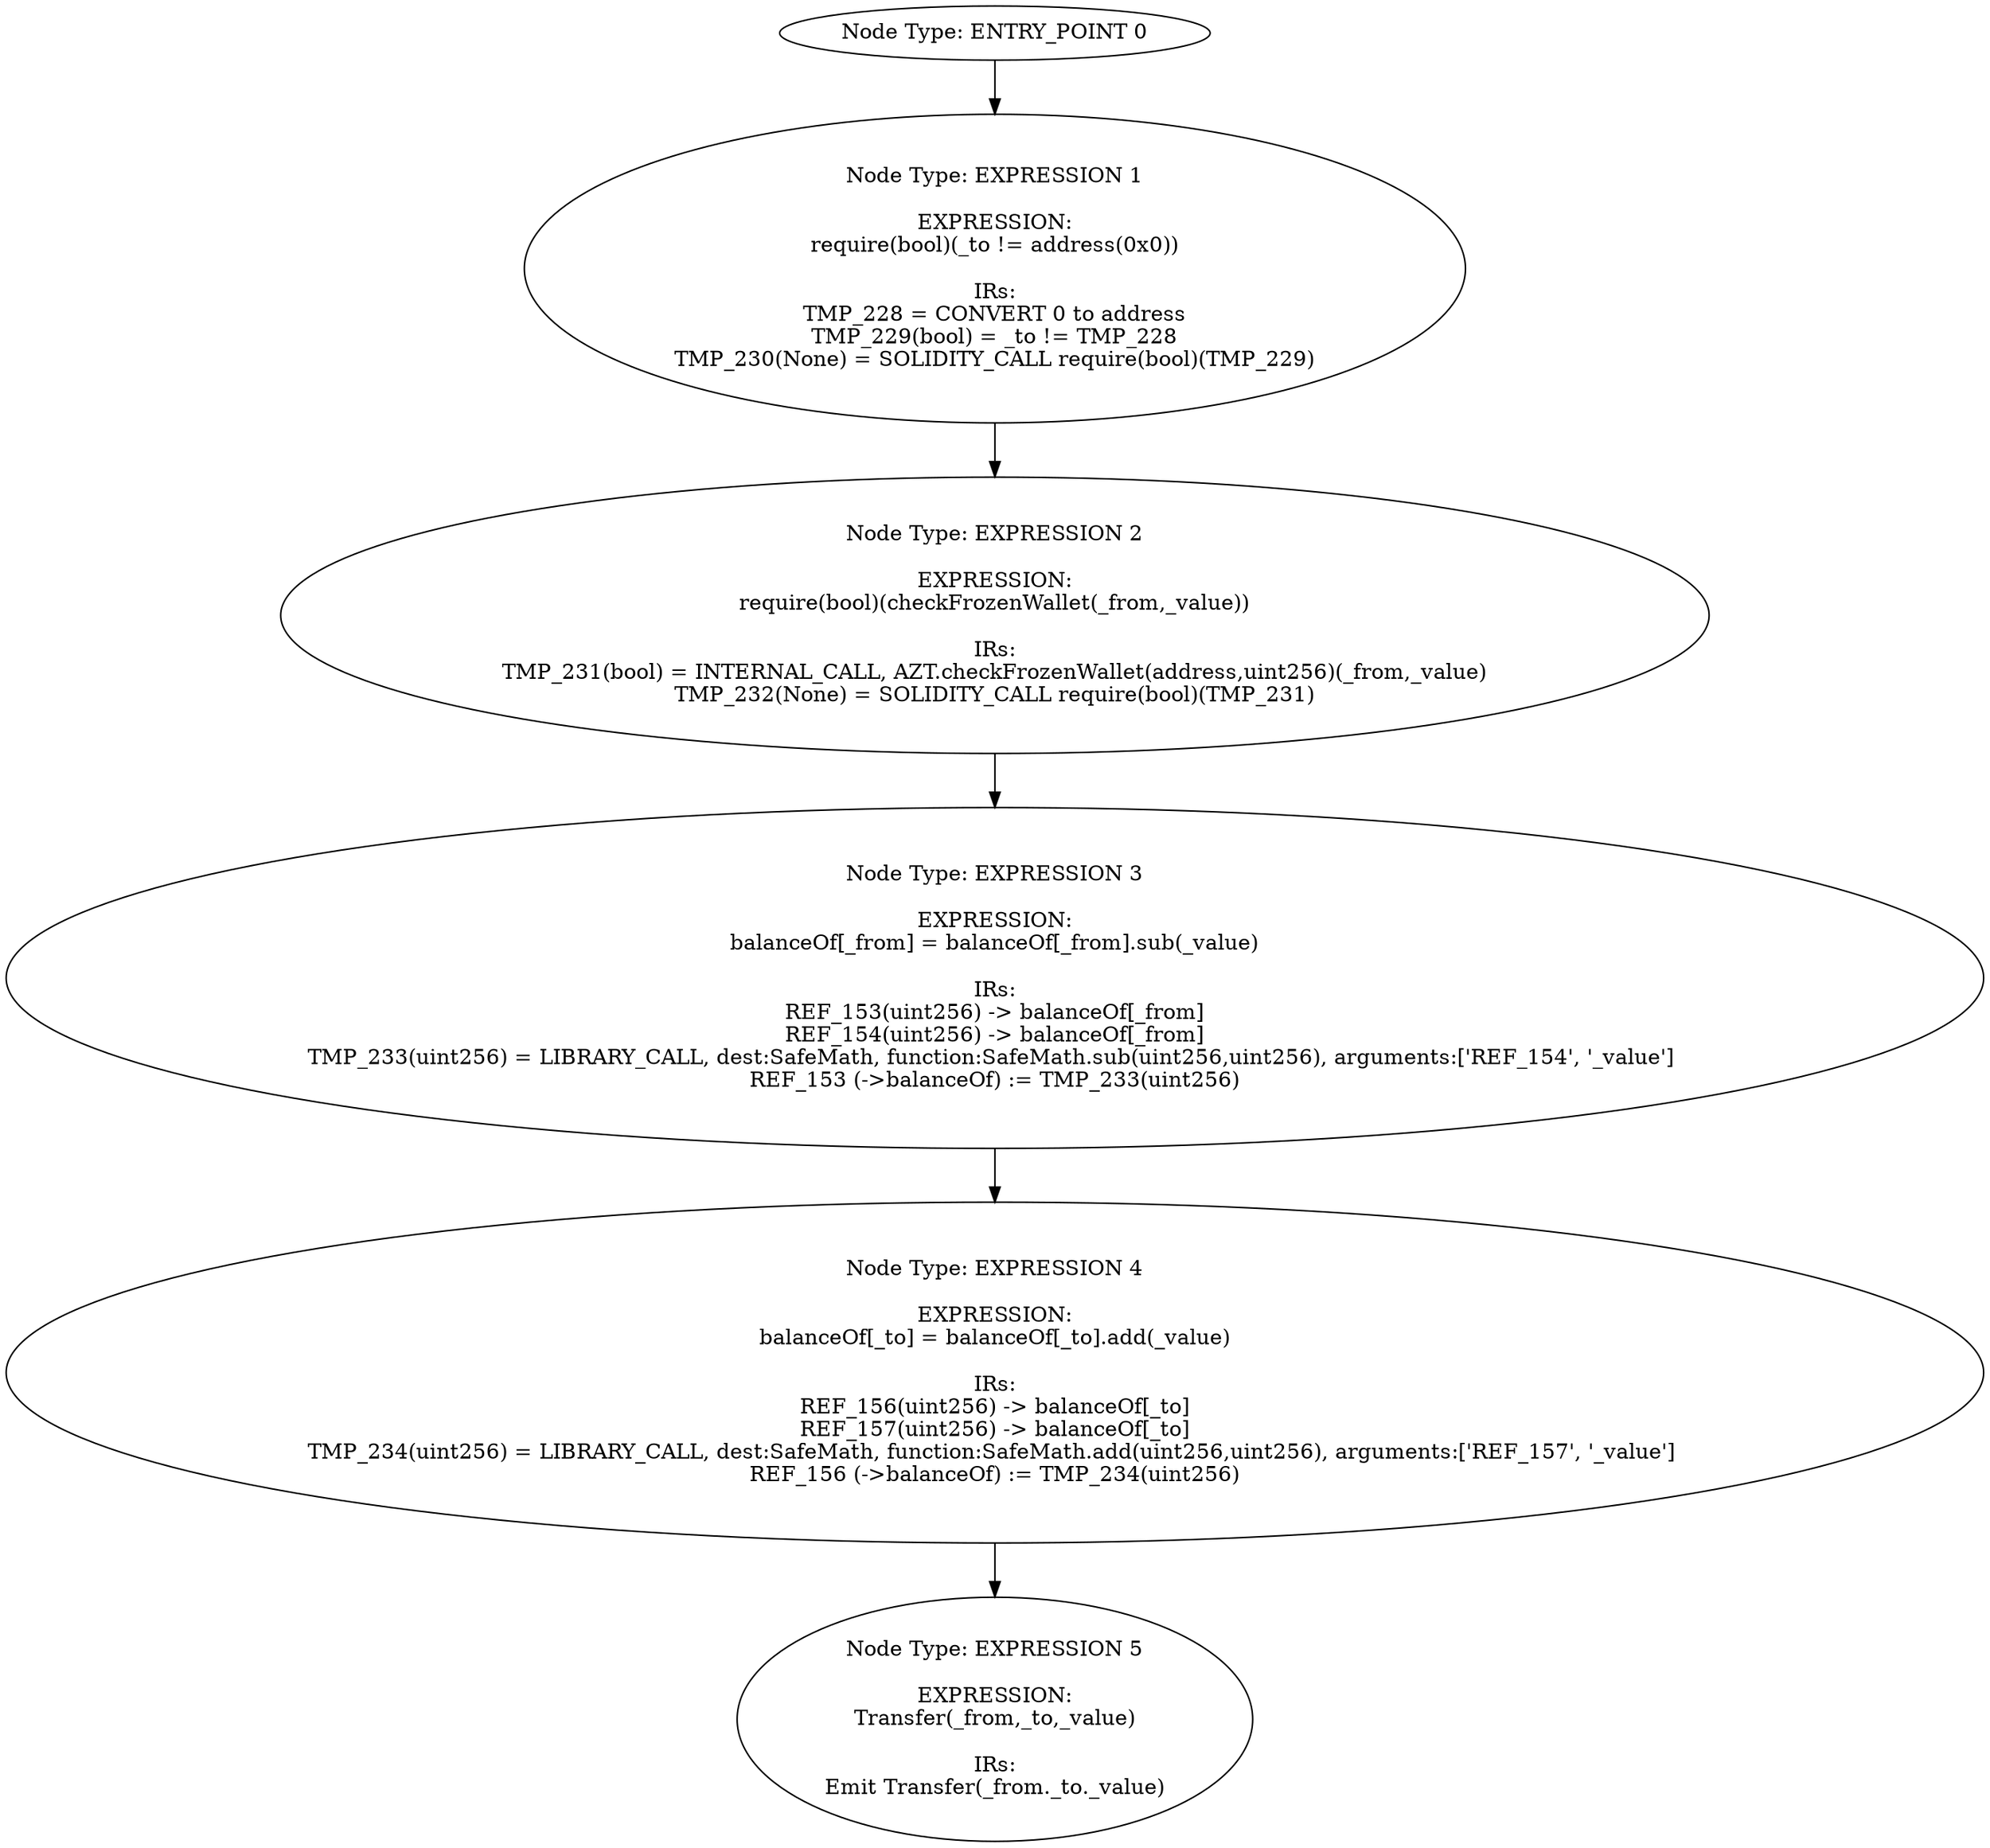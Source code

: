 digraph{
0[label="Node Type: ENTRY_POINT 0
"];
0->1;
1[label="Node Type: EXPRESSION 1

EXPRESSION:
require(bool)(_to != address(0x0))

IRs:
TMP_228 = CONVERT 0 to address
TMP_229(bool) = _to != TMP_228
TMP_230(None) = SOLIDITY_CALL require(bool)(TMP_229)"];
1->2;
2[label="Node Type: EXPRESSION 2

EXPRESSION:
require(bool)(checkFrozenWallet(_from,_value))

IRs:
TMP_231(bool) = INTERNAL_CALL, AZT.checkFrozenWallet(address,uint256)(_from,_value)
TMP_232(None) = SOLIDITY_CALL require(bool)(TMP_231)"];
2->3;
3[label="Node Type: EXPRESSION 3

EXPRESSION:
balanceOf[_from] = balanceOf[_from].sub(_value)

IRs:
REF_153(uint256) -> balanceOf[_from]
REF_154(uint256) -> balanceOf[_from]
TMP_233(uint256) = LIBRARY_CALL, dest:SafeMath, function:SafeMath.sub(uint256,uint256), arguments:['REF_154', '_value'] 
REF_153 (->balanceOf) := TMP_233(uint256)"];
3->4;
4[label="Node Type: EXPRESSION 4

EXPRESSION:
balanceOf[_to] = balanceOf[_to].add(_value)

IRs:
REF_156(uint256) -> balanceOf[_to]
REF_157(uint256) -> balanceOf[_to]
TMP_234(uint256) = LIBRARY_CALL, dest:SafeMath, function:SafeMath.add(uint256,uint256), arguments:['REF_157', '_value'] 
REF_156 (->balanceOf) := TMP_234(uint256)"];
4->5;
5[label="Node Type: EXPRESSION 5

EXPRESSION:
Transfer(_from,_to,_value)

IRs:
Emit Transfer(_from._to._value)"];
}
